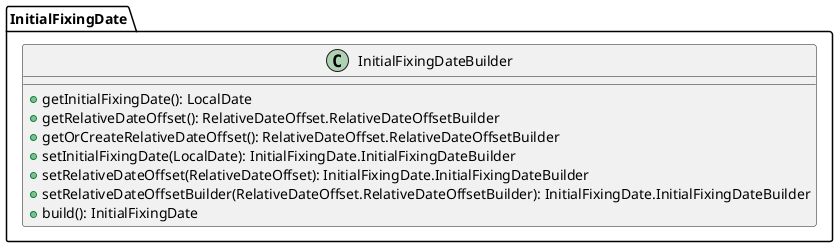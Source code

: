 @startuml

    class InitialFixingDate.InitialFixingDateBuilder [[InitialFixingDate.InitialFixingDateBuilder.html]] {
        +getInitialFixingDate(): LocalDate
        +getRelativeDateOffset(): RelativeDateOffset.RelativeDateOffsetBuilder
        +getOrCreateRelativeDateOffset(): RelativeDateOffset.RelativeDateOffsetBuilder
        +setInitialFixingDate(LocalDate): InitialFixingDate.InitialFixingDateBuilder
        +setRelativeDateOffset(RelativeDateOffset): InitialFixingDate.InitialFixingDateBuilder
        +setRelativeDateOffsetBuilder(RelativeDateOffset.RelativeDateOffsetBuilder): InitialFixingDate.InitialFixingDateBuilder
        +build(): InitialFixingDate
    }

@enduml
